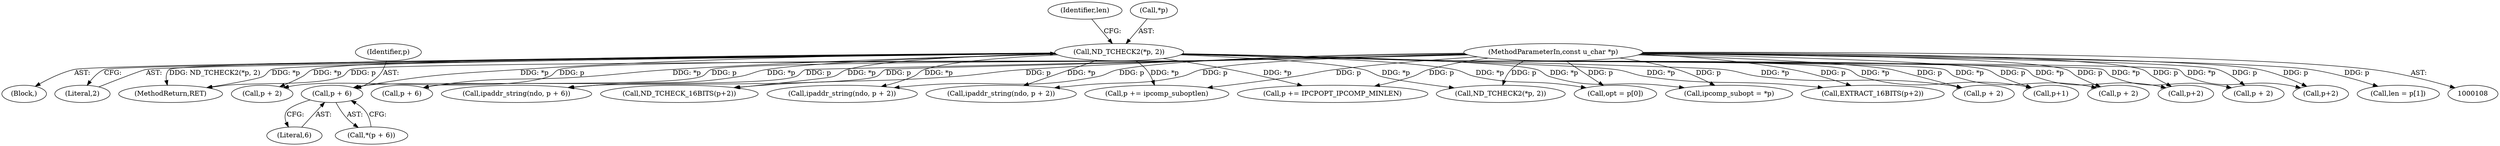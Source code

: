 digraph "0_tcpdump_7029d15f148ef24bb7c6668bc640f5470d085e5a_1@pointer" {
"1000195" [label="(Call,p + 6)"];
"1000110" [label="(MethodParameterIn,const u_char *p)"];
"1000125" [label="(Call,ND_TCHECK2(*p, 2))"];
"1000130" [label="(Identifier,len)"];
"1000125" [label="(Call,ND_TCHECK2(*p, 2))"];
"1000302" [label="(Call,ipcomp_subopt = *p)"];
"1000235" [label="(Call,p+2)"];
"1000421" [label="(MethodReturn,RET)"];
"1000197" [label="(Literal,6)"];
"1000298" [label="(Call,ND_TCHECK2(*p, 2))"];
"1000110" [label="(MethodParameterIn,const u_char *p)"];
"1000194" [label="(Call,*(p + 6))"];
"1000196" [label="(Identifier,p)"];
"1000270" [label="(Call,p + 2)"];
"1000212" [label="(Call,p + 6)"];
"1000205" [label="(Call,ipaddr_string(ndo, p + 2))"];
"1000284" [label="(Call,p += IPCPOPT_IPCOMP_MINLEN)"];
"1000207" [label="(Call,p + 2)"];
"1000363" [label="(Call,p + 2)"];
"1000129" [label="(Call,len = p[1])"];
"1000112" [label="(Block,)"];
"1000128" [label="(Literal,2)"];
"1000195" [label="(Call,p + 6)"];
"1000210" [label="(Call,ipaddr_string(ndo, p + 6))"];
"1000228" [label="(Call,ND_TCHECK_16BITS(p+2))"];
"1000372" [label="(Call,ipaddr_string(ndo, p + 2))"];
"1000337" [label="(Call,p += ipcomp_suboptlen)"];
"1000134" [label="(Call,opt = p[0])"];
"1000234" [label="(Call,EXTRACT_16BITS(p+2))"];
"1000126" [label="(Call,*p)"];
"1000309" [label="(Call,p+1)"];
"1000229" [label="(Call,p+2)"];
"1000374" [label="(Call,p + 2)"];
"1000195" -> "1000194"  [label="AST: "];
"1000195" -> "1000197"  [label="CFG: "];
"1000196" -> "1000195"  [label="AST: "];
"1000197" -> "1000195"  [label="AST: "];
"1000194" -> "1000195"  [label="CFG: "];
"1000110" -> "1000195"  [label="DDG: p"];
"1000125" -> "1000195"  [label="DDG: *p"];
"1000110" -> "1000108"  [label="AST: "];
"1000110" -> "1000421"  [label="DDG: p"];
"1000110" -> "1000129"  [label="DDG: p"];
"1000110" -> "1000134"  [label="DDG: p"];
"1000110" -> "1000205"  [label="DDG: p"];
"1000110" -> "1000207"  [label="DDG: p"];
"1000110" -> "1000210"  [label="DDG: p"];
"1000110" -> "1000212"  [label="DDG: p"];
"1000110" -> "1000228"  [label="DDG: p"];
"1000110" -> "1000229"  [label="DDG: p"];
"1000110" -> "1000234"  [label="DDG: p"];
"1000110" -> "1000235"  [label="DDG: p"];
"1000110" -> "1000270"  [label="DDG: p"];
"1000110" -> "1000284"  [label="DDG: p"];
"1000110" -> "1000298"  [label="DDG: p"];
"1000110" -> "1000302"  [label="DDG: p"];
"1000110" -> "1000309"  [label="DDG: p"];
"1000110" -> "1000337"  [label="DDG: p"];
"1000110" -> "1000363"  [label="DDG: p"];
"1000110" -> "1000372"  [label="DDG: p"];
"1000110" -> "1000374"  [label="DDG: p"];
"1000125" -> "1000112"  [label="AST: "];
"1000125" -> "1000128"  [label="CFG: "];
"1000126" -> "1000125"  [label="AST: "];
"1000128" -> "1000125"  [label="AST: "];
"1000130" -> "1000125"  [label="CFG: "];
"1000125" -> "1000421"  [label="DDG: *p"];
"1000125" -> "1000421"  [label="DDG: ND_TCHECK2(*p, 2)"];
"1000125" -> "1000134"  [label="DDG: *p"];
"1000125" -> "1000205"  [label="DDG: *p"];
"1000125" -> "1000207"  [label="DDG: *p"];
"1000125" -> "1000210"  [label="DDG: *p"];
"1000125" -> "1000212"  [label="DDG: *p"];
"1000125" -> "1000228"  [label="DDG: *p"];
"1000125" -> "1000229"  [label="DDG: *p"];
"1000125" -> "1000234"  [label="DDG: *p"];
"1000125" -> "1000235"  [label="DDG: *p"];
"1000125" -> "1000270"  [label="DDG: *p"];
"1000125" -> "1000284"  [label="DDG: *p"];
"1000125" -> "1000298"  [label="DDG: *p"];
"1000125" -> "1000302"  [label="DDG: *p"];
"1000125" -> "1000309"  [label="DDG: *p"];
"1000125" -> "1000337"  [label="DDG: *p"];
"1000125" -> "1000363"  [label="DDG: *p"];
"1000125" -> "1000372"  [label="DDG: *p"];
"1000125" -> "1000374"  [label="DDG: *p"];
}
